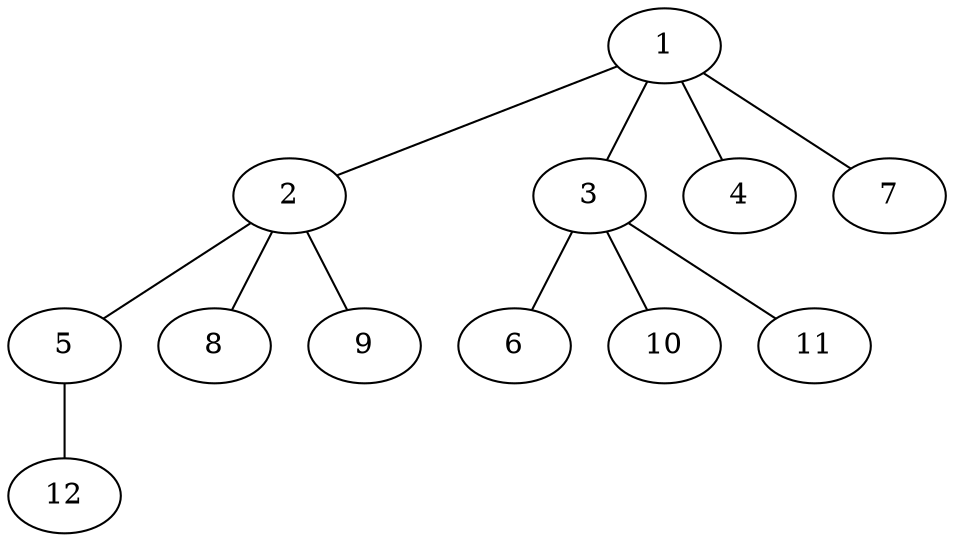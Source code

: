 graph molecule_761 {
	1	 [chem=C];
	2	 [chem=C];
	1 -- 2	 [valence=1];
	3	 [chem=C];
	1 -- 3	 [valence=1];
	4	 [chem=Cl];
	1 -- 4	 [valence=1];
	7	 [chem=H];
	1 -- 7	 [valence=1];
	5	 [chem=O];
	2 -- 5	 [valence=1];
	8	 [chem=H];
	2 -- 8	 [valence=1];
	9	 [chem=H];
	2 -- 9	 [valence=1];
	6	 [chem=Cl];
	3 -- 6	 [valence=1];
	10	 [chem=H];
	3 -- 10	 [valence=1];
	11	 [chem=H];
	3 -- 11	 [valence=1];
	12	 [chem=H];
	5 -- 12	 [valence=1];
}
